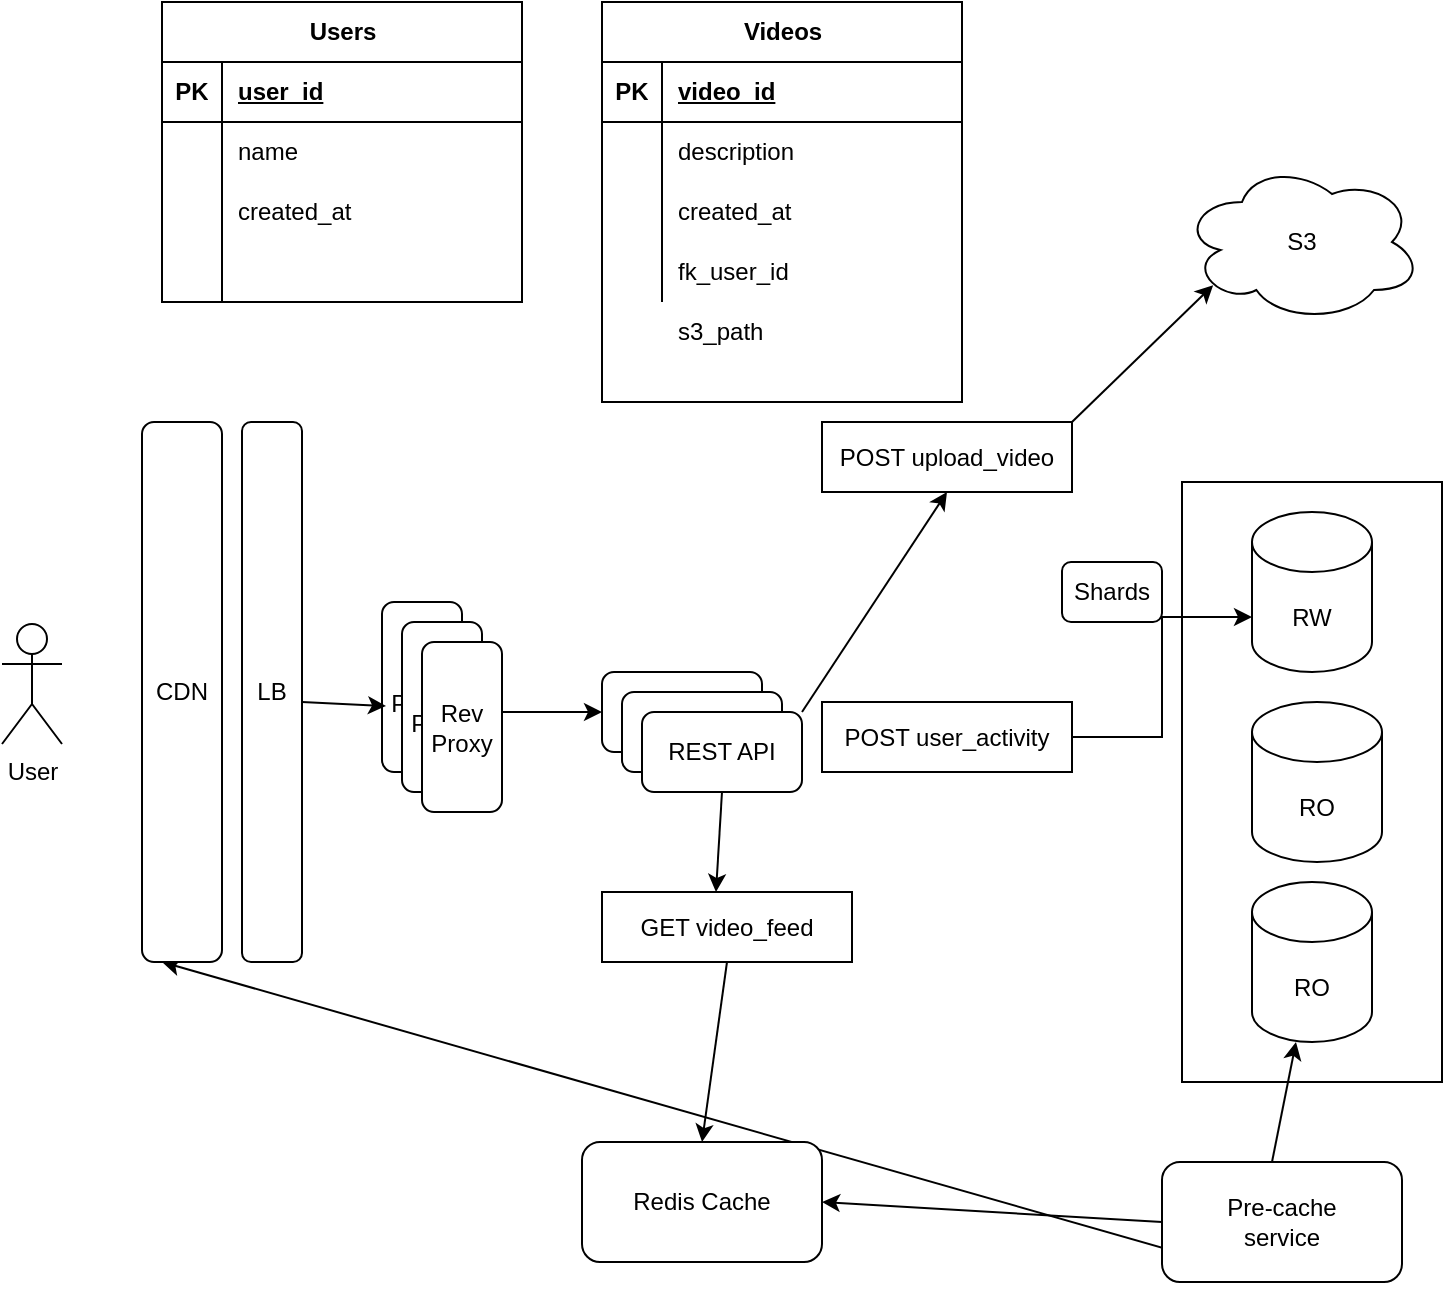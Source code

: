 <mxfile version="24.4.13" type="github">
  <diagram name="Page-1" id="BHNnnS0T5VIjqhqLYT9V">
    <mxGraphModel dx="1434" dy="866" grid="1" gridSize="10" guides="1" tooltips="1" connect="1" arrows="1" fold="1" page="1" pageScale="1" pageWidth="850" pageHeight="1100" math="0" shadow="0">
      <root>
        <mxCell id="0" />
        <mxCell id="1" parent="0" />
        <mxCell id="rWFTGSRbQ1T0cjTGpO3k-61" value="" style="endArrow=classic;html=1;rounded=0;exitX=0.5;exitY=1;exitDx=0;exitDy=0;entryX=0.25;entryY=1;entryDx=0;entryDy=0;" edge="1" parent="1" source="rWFTGSRbQ1T0cjTGpO3k-46" target="rWFTGSRbQ1T0cjTGpO3k-2">
          <mxGeometry width="50" height="50" relative="1" as="geometry">
            <mxPoint x="400" y="470" as="sourcePoint" />
            <mxPoint x="450" y="420" as="targetPoint" />
          </mxGeometry>
        </mxCell>
        <mxCell id="rWFTGSRbQ1T0cjTGpO3k-43" value="" style="rounded=0;whiteSpace=wrap;html=1;" vertex="1" parent="1">
          <mxGeometry x="620" y="280" width="130" height="300" as="geometry" />
        </mxCell>
        <mxCell id="rWFTGSRbQ1T0cjTGpO3k-1" value="User" style="shape=umlActor;verticalLabelPosition=bottom;verticalAlign=top;html=1;outlineConnect=0;" vertex="1" parent="1">
          <mxGeometry x="30" y="351" width="30" height="60" as="geometry" />
        </mxCell>
        <mxCell id="rWFTGSRbQ1T0cjTGpO3k-2" value="CDN" style="rounded=1;whiteSpace=wrap;html=1;" vertex="1" parent="1">
          <mxGeometry x="100" y="250" width="40" height="270" as="geometry" />
        </mxCell>
        <mxCell id="rWFTGSRbQ1T0cjTGpO3k-3" value="LB" style="rounded=1;whiteSpace=wrap;html=1;" vertex="1" parent="1">
          <mxGeometry x="150" y="250" width="30" height="270" as="geometry" />
        </mxCell>
        <mxCell id="rWFTGSRbQ1T0cjTGpO3k-4" value="REST API" style="rounded=1;whiteSpace=wrap;html=1;" vertex="1" parent="1">
          <mxGeometry x="330" y="375" width="80" height="40" as="geometry" />
        </mxCell>
        <mxCell id="rWFTGSRbQ1T0cjTGpO3k-5" value="&lt;div&gt;Rev&lt;/div&gt;Proxy" style="rounded=1;whiteSpace=wrap;html=1;" vertex="1" parent="1">
          <mxGeometry x="220" y="340" width="40" height="85" as="geometry" />
        </mxCell>
        <mxCell id="rWFTGSRbQ1T0cjTGpO3k-6" value="&lt;div&gt;Rev&lt;/div&gt;Proxy" style="rounded=1;whiteSpace=wrap;html=1;" vertex="1" parent="1">
          <mxGeometry x="230" y="350" width="40" height="85" as="geometry" />
        </mxCell>
        <mxCell id="rWFTGSRbQ1T0cjTGpO3k-7" value="&lt;div&gt;Rev&lt;/div&gt;Proxy" style="rounded=1;whiteSpace=wrap;html=1;" vertex="1" parent="1">
          <mxGeometry x="240" y="360" width="40" height="85" as="geometry" />
        </mxCell>
        <mxCell id="rWFTGSRbQ1T0cjTGpO3k-8" value="REST API" style="rounded=1;whiteSpace=wrap;html=1;" vertex="1" parent="1">
          <mxGeometry x="340" y="385" width="80" height="40" as="geometry" />
        </mxCell>
        <mxCell id="rWFTGSRbQ1T0cjTGpO3k-9" value="REST API" style="rounded=1;whiteSpace=wrap;html=1;" vertex="1" parent="1">
          <mxGeometry x="350" y="395" width="80" height="40" as="geometry" />
        </mxCell>
        <mxCell id="rWFTGSRbQ1T0cjTGpO3k-10" value="" style="endArrow=classic;html=1;rounded=0;entryX=0.05;entryY=0.612;entryDx=0;entryDy=0;entryPerimeter=0;" edge="1" parent="1" target="rWFTGSRbQ1T0cjTGpO3k-5">
          <mxGeometry width="50" height="50" relative="1" as="geometry">
            <mxPoint x="180" y="390" as="sourcePoint" />
            <mxPoint x="230" y="340" as="targetPoint" />
          </mxGeometry>
        </mxCell>
        <mxCell id="rWFTGSRbQ1T0cjTGpO3k-11" value="" style="endArrow=classic;html=1;rounded=0;entryX=0;entryY=0.5;entryDx=0;entryDy=0;" edge="1" parent="1" target="rWFTGSRbQ1T0cjTGpO3k-4">
          <mxGeometry width="50" height="50" relative="1" as="geometry">
            <mxPoint x="280" y="395" as="sourcePoint" />
            <mxPoint x="330" y="345" as="targetPoint" />
          </mxGeometry>
        </mxCell>
        <mxCell id="rWFTGSRbQ1T0cjTGpO3k-12" value="Users" style="shape=table;startSize=30;container=1;collapsible=1;childLayout=tableLayout;fixedRows=1;rowLines=0;fontStyle=1;align=center;resizeLast=1;html=1;" vertex="1" parent="1">
          <mxGeometry x="110" y="40" width="180" height="150" as="geometry" />
        </mxCell>
        <mxCell id="rWFTGSRbQ1T0cjTGpO3k-13" value="" style="shape=tableRow;horizontal=0;startSize=0;swimlaneHead=0;swimlaneBody=0;fillColor=none;collapsible=0;dropTarget=0;points=[[0,0.5],[1,0.5]];portConstraint=eastwest;top=0;left=0;right=0;bottom=1;" vertex="1" parent="rWFTGSRbQ1T0cjTGpO3k-12">
          <mxGeometry y="30" width="180" height="30" as="geometry" />
        </mxCell>
        <mxCell id="rWFTGSRbQ1T0cjTGpO3k-14" value="PK" style="shape=partialRectangle;connectable=0;fillColor=none;top=0;left=0;bottom=0;right=0;fontStyle=1;overflow=hidden;whiteSpace=wrap;html=1;" vertex="1" parent="rWFTGSRbQ1T0cjTGpO3k-13">
          <mxGeometry width="30" height="30" as="geometry">
            <mxRectangle width="30" height="30" as="alternateBounds" />
          </mxGeometry>
        </mxCell>
        <mxCell id="rWFTGSRbQ1T0cjTGpO3k-15" value="user_id" style="shape=partialRectangle;connectable=0;fillColor=none;top=0;left=0;bottom=0;right=0;align=left;spacingLeft=6;fontStyle=5;overflow=hidden;whiteSpace=wrap;html=1;" vertex="1" parent="rWFTGSRbQ1T0cjTGpO3k-13">
          <mxGeometry x="30" width="150" height="30" as="geometry">
            <mxRectangle width="150" height="30" as="alternateBounds" />
          </mxGeometry>
        </mxCell>
        <mxCell id="rWFTGSRbQ1T0cjTGpO3k-16" value="" style="shape=tableRow;horizontal=0;startSize=0;swimlaneHead=0;swimlaneBody=0;fillColor=none;collapsible=0;dropTarget=0;points=[[0,0.5],[1,0.5]];portConstraint=eastwest;top=0;left=0;right=0;bottom=0;" vertex="1" parent="rWFTGSRbQ1T0cjTGpO3k-12">
          <mxGeometry y="60" width="180" height="30" as="geometry" />
        </mxCell>
        <mxCell id="rWFTGSRbQ1T0cjTGpO3k-17" value="" style="shape=partialRectangle;connectable=0;fillColor=none;top=0;left=0;bottom=0;right=0;editable=1;overflow=hidden;whiteSpace=wrap;html=1;" vertex="1" parent="rWFTGSRbQ1T0cjTGpO3k-16">
          <mxGeometry width="30" height="30" as="geometry">
            <mxRectangle width="30" height="30" as="alternateBounds" />
          </mxGeometry>
        </mxCell>
        <mxCell id="rWFTGSRbQ1T0cjTGpO3k-18" value="name" style="shape=partialRectangle;connectable=0;fillColor=none;top=0;left=0;bottom=0;right=0;align=left;spacingLeft=6;overflow=hidden;whiteSpace=wrap;html=1;" vertex="1" parent="rWFTGSRbQ1T0cjTGpO3k-16">
          <mxGeometry x="30" width="150" height="30" as="geometry">
            <mxRectangle width="150" height="30" as="alternateBounds" />
          </mxGeometry>
        </mxCell>
        <mxCell id="rWFTGSRbQ1T0cjTGpO3k-19" value="" style="shape=tableRow;horizontal=0;startSize=0;swimlaneHead=0;swimlaneBody=0;fillColor=none;collapsible=0;dropTarget=0;points=[[0,0.5],[1,0.5]];portConstraint=eastwest;top=0;left=0;right=0;bottom=0;" vertex="1" parent="rWFTGSRbQ1T0cjTGpO3k-12">
          <mxGeometry y="90" width="180" height="30" as="geometry" />
        </mxCell>
        <mxCell id="rWFTGSRbQ1T0cjTGpO3k-20" value="" style="shape=partialRectangle;connectable=0;fillColor=none;top=0;left=0;bottom=0;right=0;editable=1;overflow=hidden;whiteSpace=wrap;html=1;" vertex="1" parent="rWFTGSRbQ1T0cjTGpO3k-19">
          <mxGeometry width="30" height="30" as="geometry">
            <mxRectangle width="30" height="30" as="alternateBounds" />
          </mxGeometry>
        </mxCell>
        <mxCell id="rWFTGSRbQ1T0cjTGpO3k-21" value="created_at" style="shape=partialRectangle;connectable=0;fillColor=none;top=0;left=0;bottom=0;right=0;align=left;spacingLeft=6;overflow=hidden;whiteSpace=wrap;html=1;" vertex="1" parent="rWFTGSRbQ1T0cjTGpO3k-19">
          <mxGeometry x="30" width="150" height="30" as="geometry">
            <mxRectangle width="150" height="30" as="alternateBounds" />
          </mxGeometry>
        </mxCell>
        <mxCell id="rWFTGSRbQ1T0cjTGpO3k-22" value="" style="shape=tableRow;horizontal=0;startSize=0;swimlaneHead=0;swimlaneBody=0;fillColor=none;collapsible=0;dropTarget=0;points=[[0,0.5],[1,0.5]];portConstraint=eastwest;top=0;left=0;right=0;bottom=0;" vertex="1" parent="rWFTGSRbQ1T0cjTGpO3k-12">
          <mxGeometry y="120" width="180" height="30" as="geometry" />
        </mxCell>
        <mxCell id="rWFTGSRbQ1T0cjTGpO3k-23" value="" style="shape=partialRectangle;connectable=0;fillColor=none;top=0;left=0;bottom=0;right=0;editable=1;overflow=hidden;whiteSpace=wrap;html=1;" vertex="1" parent="rWFTGSRbQ1T0cjTGpO3k-22">
          <mxGeometry width="30" height="30" as="geometry">
            <mxRectangle width="30" height="30" as="alternateBounds" />
          </mxGeometry>
        </mxCell>
        <mxCell id="rWFTGSRbQ1T0cjTGpO3k-24" value="" style="shape=partialRectangle;connectable=0;fillColor=none;top=0;left=0;bottom=0;right=0;align=left;spacingLeft=6;overflow=hidden;whiteSpace=wrap;html=1;" vertex="1" parent="rWFTGSRbQ1T0cjTGpO3k-22">
          <mxGeometry x="30" width="150" height="30" as="geometry">
            <mxRectangle width="150" height="30" as="alternateBounds" />
          </mxGeometry>
        </mxCell>
        <mxCell id="rWFTGSRbQ1T0cjTGpO3k-25" value="Videos" style="shape=table;startSize=30;container=1;collapsible=1;childLayout=tableLayout;fixedRows=1;rowLines=0;fontStyle=1;align=center;resizeLast=1;html=1;" vertex="1" parent="1">
          <mxGeometry x="330" y="40" width="180" height="200" as="geometry" />
        </mxCell>
        <mxCell id="rWFTGSRbQ1T0cjTGpO3k-26" value="" style="shape=tableRow;horizontal=0;startSize=0;swimlaneHead=0;swimlaneBody=0;fillColor=none;collapsible=0;dropTarget=0;points=[[0,0.5],[1,0.5]];portConstraint=eastwest;top=0;left=0;right=0;bottom=1;" vertex="1" parent="rWFTGSRbQ1T0cjTGpO3k-25">
          <mxGeometry y="30" width="180" height="30" as="geometry" />
        </mxCell>
        <mxCell id="rWFTGSRbQ1T0cjTGpO3k-27" value="PK" style="shape=partialRectangle;connectable=0;fillColor=none;top=0;left=0;bottom=0;right=0;fontStyle=1;overflow=hidden;whiteSpace=wrap;html=1;" vertex="1" parent="rWFTGSRbQ1T0cjTGpO3k-26">
          <mxGeometry width="30" height="30" as="geometry">
            <mxRectangle width="30" height="30" as="alternateBounds" />
          </mxGeometry>
        </mxCell>
        <mxCell id="rWFTGSRbQ1T0cjTGpO3k-28" value="video_id" style="shape=partialRectangle;connectable=0;fillColor=none;top=0;left=0;bottom=0;right=0;align=left;spacingLeft=6;fontStyle=5;overflow=hidden;whiteSpace=wrap;html=1;" vertex="1" parent="rWFTGSRbQ1T0cjTGpO3k-26">
          <mxGeometry x="30" width="150" height="30" as="geometry">
            <mxRectangle width="150" height="30" as="alternateBounds" />
          </mxGeometry>
        </mxCell>
        <mxCell id="rWFTGSRbQ1T0cjTGpO3k-29" value="" style="shape=tableRow;horizontal=0;startSize=0;swimlaneHead=0;swimlaneBody=0;fillColor=none;collapsible=0;dropTarget=0;points=[[0,0.5],[1,0.5]];portConstraint=eastwest;top=0;left=0;right=0;bottom=0;" vertex="1" parent="rWFTGSRbQ1T0cjTGpO3k-25">
          <mxGeometry y="60" width="180" height="30" as="geometry" />
        </mxCell>
        <mxCell id="rWFTGSRbQ1T0cjTGpO3k-30" value="" style="shape=partialRectangle;connectable=0;fillColor=none;top=0;left=0;bottom=0;right=0;editable=1;overflow=hidden;whiteSpace=wrap;html=1;" vertex="1" parent="rWFTGSRbQ1T0cjTGpO3k-29">
          <mxGeometry width="30" height="30" as="geometry">
            <mxRectangle width="30" height="30" as="alternateBounds" />
          </mxGeometry>
        </mxCell>
        <mxCell id="rWFTGSRbQ1T0cjTGpO3k-31" value="description" style="shape=partialRectangle;connectable=0;fillColor=none;top=0;left=0;bottom=0;right=0;align=left;spacingLeft=6;overflow=hidden;whiteSpace=wrap;html=1;" vertex="1" parent="rWFTGSRbQ1T0cjTGpO3k-29">
          <mxGeometry x="30" width="150" height="30" as="geometry">
            <mxRectangle width="150" height="30" as="alternateBounds" />
          </mxGeometry>
        </mxCell>
        <mxCell id="rWFTGSRbQ1T0cjTGpO3k-32" value="" style="shape=tableRow;horizontal=0;startSize=0;swimlaneHead=0;swimlaneBody=0;fillColor=none;collapsible=0;dropTarget=0;points=[[0,0.5],[1,0.5]];portConstraint=eastwest;top=0;left=0;right=0;bottom=0;" vertex="1" parent="rWFTGSRbQ1T0cjTGpO3k-25">
          <mxGeometry y="90" width="180" height="30" as="geometry" />
        </mxCell>
        <mxCell id="rWFTGSRbQ1T0cjTGpO3k-33" value="" style="shape=partialRectangle;connectable=0;fillColor=none;top=0;left=0;bottom=0;right=0;editable=1;overflow=hidden;whiteSpace=wrap;html=1;" vertex="1" parent="rWFTGSRbQ1T0cjTGpO3k-32">
          <mxGeometry width="30" height="30" as="geometry">
            <mxRectangle width="30" height="30" as="alternateBounds" />
          </mxGeometry>
        </mxCell>
        <mxCell id="rWFTGSRbQ1T0cjTGpO3k-34" value="created_at" style="shape=partialRectangle;connectable=0;fillColor=none;top=0;left=0;bottom=0;right=0;align=left;spacingLeft=6;overflow=hidden;whiteSpace=wrap;html=1;" vertex="1" parent="rWFTGSRbQ1T0cjTGpO3k-32">
          <mxGeometry x="30" width="150" height="30" as="geometry">
            <mxRectangle width="150" height="30" as="alternateBounds" />
          </mxGeometry>
        </mxCell>
        <mxCell id="rWFTGSRbQ1T0cjTGpO3k-35" value="" style="shape=tableRow;horizontal=0;startSize=0;swimlaneHead=0;swimlaneBody=0;fillColor=none;collapsible=0;dropTarget=0;points=[[0,0.5],[1,0.5]];portConstraint=eastwest;top=0;left=0;right=0;bottom=0;" vertex="1" parent="rWFTGSRbQ1T0cjTGpO3k-25">
          <mxGeometry y="120" width="180" height="30" as="geometry" />
        </mxCell>
        <mxCell id="rWFTGSRbQ1T0cjTGpO3k-36" value="" style="shape=partialRectangle;connectable=0;fillColor=none;top=0;left=0;bottom=0;right=0;editable=1;overflow=hidden;whiteSpace=wrap;html=1;" vertex="1" parent="rWFTGSRbQ1T0cjTGpO3k-35">
          <mxGeometry width="30" height="30" as="geometry">
            <mxRectangle width="30" height="30" as="alternateBounds" />
          </mxGeometry>
        </mxCell>
        <mxCell id="rWFTGSRbQ1T0cjTGpO3k-37" value="fk_user_id" style="shape=partialRectangle;connectable=0;fillColor=none;top=0;left=0;bottom=0;right=0;align=left;spacingLeft=6;overflow=hidden;whiteSpace=wrap;html=1;" vertex="1" parent="rWFTGSRbQ1T0cjTGpO3k-35">
          <mxGeometry x="30" width="150" height="30" as="geometry">
            <mxRectangle width="150" height="30" as="alternateBounds" />
          </mxGeometry>
        </mxCell>
        <mxCell id="rWFTGSRbQ1T0cjTGpO3k-38" value="RW" style="shape=cylinder3;whiteSpace=wrap;html=1;boundedLbl=1;backgroundOutline=1;size=15;" vertex="1" parent="1">
          <mxGeometry x="655" y="295" width="60" height="80" as="geometry" />
        </mxCell>
        <mxCell id="rWFTGSRbQ1T0cjTGpO3k-41" value="RO" style="shape=cylinder3;whiteSpace=wrap;html=1;boundedLbl=1;backgroundOutline=1;size=15;" vertex="1" parent="1">
          <mxGeometry x="655" y="390" width="65" height="80" as="geometry" />
        </mxCell>
        <mxCell id="rWFTGSRbQ1T0cjTGpO3k-42" value="RO" style="shape=cylinder3;whiteSpace=wrap;html=1;boundedLbl=1;backgroundOutline=1;size=15;" vertex="1" parent="1">
          <mxGeometry x="655" y="480" width="60" height="80" as="geometry" />
        </mxCell>
        <mxCell id="rWFTGSRbQ1T0cjTGpO3k-44" value="S3" style="ellipse;shape=cloud;whiteSpace=wrap;html=1;" vertex="1" parent="1">
          <mxGeometry x="620" y="120" width="120" height="80" as="geometry" />
        </mxCell>
        <mxCell id="rWFTGSRbQ1T0cjTGpO3k-45" value="Redis Cache" style="rounded=1;whiteSpace=wrap;html=1;" vertex="1" parent="1">
          <mxGeometry x="320" y="610" width="120" height="60" as="geometry" />
        </mxCell>
        <mxCell id="rWFTGSRbQ1T0cjTGpO3k-46" value="Pre-cache&lt;div&gt;service&lt;/div&gt;" style="rounded=1;whiteSpace=wrap;html=1;" vertex="1" parent="1">
          <mxGeometry x="610" y="620" width="120" height="60" as="geometry" />
        </mxCell>
        <mxCell id="rWFTGSRbQ1T0cjTGpO3k-47" value="" style="endArrow=classic;html=1;rounded=0;" edge="1" parent="1" target="rWFTGSRbQ1T0cjTGpO3k-42">
          <mxGeometry width="50" height="50" relative="1" as="geometry">
            <mxPoint x="665" y="620" as="sourcePoint" />
            <mxPoint x="715" y="570" as="targetPoint" />
          </mxGeometry>
        </mxCell>
        <mxCell id="rWFTGSRbQ1T0cjTGpO3k-48" value="" style="endArrow=classic;html=1;rounded=0;entryX=1;entryY=0.5;entryDx=0;entryDy=0;" edge="1" parent="1" target="rWFTGSRbQ1T0cjTGpO3k-45">
          <mxGeometry width="50" height="50" relative="1" as="geometry">
            <mxPoint x="610" y="650" as="sourcePoint" />
            <mxPoint x="560" y="650" as="targetPoint" />
          </mxGeometry>
        </mxCell>
        <mxCell id="rWFTGSRbQ1T0cjTGpO3k-49" value="" style="endArrow=classic;html=1;rounded=0;exitX=0.5;exitY=1;exitDx=0;exitDy=0;entryX=0.456;entryY=0;entryDx=0;entryDy=0;entryPerimeter=0;" edge="1" parent="1" source="rWFTGSRbQ1T0cjTGpO3k-9" target="rWFTGSRbQ1T0cjTGpO3k-51">
          <mxGeometry width="50" height="50" relative="1" as="geometry">
            <mxPoint x="400" y="470" as="sourcePoint" />
            <mxPoint x="450" y="420" as="targetPoint" />
          </mxGeometry>
        </mxCell>
        <mxCell id="rWFTGSRbQ1T0cjTGpO3k-50" value="Shards" style="rounded=1;whiteSpace=wrap;html=1;" vertex="1" parent="1">
          <mxGeometry x="560" y="320" width="50" height="30" as="geometry" />
        </mxCell>
        <mxCell id="rWFTGSRbQ1T0cjTGpO3k-51" value="GET video_feed" style="rounded=0;whiteSpace=wrap;html=1;" vertex="1" parent="1">
          <mxGeometry x="330" y="485" width="125" height="35" as="geometry" />
        </mxCell>
        <mxCell id="rWFTGSRbQ1T0cjTGpO3k-52" value="" style="endArrow=classic;html=1;rounded=0;exitX=0.5;exitY=1;exitDx=0;exitDy=0;entryX=0.5;entryY=0;entryDx=0;entryDy=0;" edge="1" parent="1" source="rWFTGSRbQ1T0cjTGpO3k-51" target="rWFTGSRbQ1T0cjTGpO3k-45">
          <mxGeometry width="50" height="50" relative="1" as="geometry">
            <mxPoint x="400" y="470" as="sourcePoint" />
            <mxPoint x="450" y="420" as="targetPoint" />
            <Array as="points" />
          </mxGeometry>
        </mxCell>
        <mxCell id="rWFTGSRbQ1T0cjTGpO3k-54" value="" style="edgeStyle=orthogonalEdgeStyle;rounded=0;orthogonalLoop=1;jettySize=auto;html=1;entryX=0;entryY=0;entryDx=0;entryDy=52.5;entryPerimeter=0;" edge="1" parent="1" source="rWFTGSRbQ1T0cjTGpO3k-53" target="rWFTGSRbQ1T0cjTGpO3k-38">
          <mxGeometry relative="1" as="geometry" />
        </mxCell>
        <mxCell id="rWFTGSRbQ1T0cjTGpO3k-53" value="POST user_activity" style="rounded=0;whiteSpace=wrap;html=1;" vertex="1" parent="1">
          <mxGeometry x="440" y="390" width="125" height="35" as="geometry" />
        </mxCell>
        <mxCell id="rWFTGSRbQ1T0cjTGpO3k-55" value="POST upload_video" style="rounded=0;whiteSpace=wrap;html=1;" vertex="1" parent="1">
          <mxGeometry x="440" y="250" width="125" height="35" as="geometry" />
        </mxCell>
        <mxCell id="rWFTGSRbQ1T0cjTGpO3k-56" value="" style="endArrow=classic;html=1;rounded=0;exitX=1;exitY=0;exitDx=0;exitDy=0;entryX=0.5;entryY=1;entryDx=0;entryDy=0;" edge="1" parent="1" source="rWFTGSRbQ1T0cjTGpO3k-9" target="rWFTGSRbQ1T0cjTGpO3k-55">
          <mxGeometry width="50" height="50" relative="1" as="geometry">
            <mxPoint x="400" y="470" as="sourcePoint" />
            <mxPoint x="450" y="420" as="targetPoint" />
          </mxGeometry>
        </mxCell>
        <mxCell id="rWFTGSRbQ1T0cjTGpO3k-57" value="" style="endArrow=classic;html=1;rounded=0;exitX=1;exitY=0;exitDx=0;exitDy=0;entryX=0.13;entryY=0.77;entryDx=0;entryDy=0;entryPerimeter=0;" edge="1" parent="1" source="rWFTGSRbQ1T0cjTGpO3k-55" target="rWFTGSRbQ1T0cjTGpO3k-44">
          <mxGeometry width="50" height="50" relative="1" as="geometry">
            <mxPoint x="400" y="470" as="sourcePoint" />
            <mxPoint x="450" y="420" as="targetPoint" />
          </mxGeometry>
        </mxCell>
        <mxCell id="rWFTGSRbQ1T0cjTGpO3k-58" value="" style="shape=tableRow;horizontal=0;startSize=0;swimlaneHead=0;swimlaneBody=0;fillColor=none;collapsible=0;dropTarget=0;points=[[0,0.5],[1,0.5]];portConstraint=eastwest;top=0;left=0;right=0;bottom=0;" vertex="1" parent="1">
          <mxGeometry x="330" y="190" width="180" height="30" as="geometry" />
        </mxCell>
        <mxCell id="rWFTGSRbQ1T0cjTGpO3k-59" value="" style="shape=partialRectangle;connectable=0;fillColor=none;top=0;left=0;bottom=0;right=0;editable=1;overflow=hidden;whiteSpace=wrap;html=1;" vertex="1" parent="rWFTGSRbQ1T0cjTGpO3k-58">
          <mxGeometry width="30" height="30" as="geometry">
            <mxRectangle width="30" height="30" as="alternateBounds" />
          </mxGeometry>
        </mxCell>
        <mxCell id="rWFTGSRbQ1T0cjTGpO3k-60" value="s3_path" style="shape=partialRectangle;connectable=0;fillColor=none;top=0;left=0;bottom=0;right=0;align=left;spacingLeft=6;overflow=hidden;whiteSpace=wrap;html=1;" vertex="1" parent="rWFTGSRbQ1T0cjTGpO3k-58">
          <mxGeometry x="30" width="150" height="30" as="geometry">
            <mxRectangle width="150" height="30" as="alternateBounds" />
          </mxGeometry>
        </mxCell>
      </root>
    </mxGraphModel>
  </diagram>
</mxfile>
